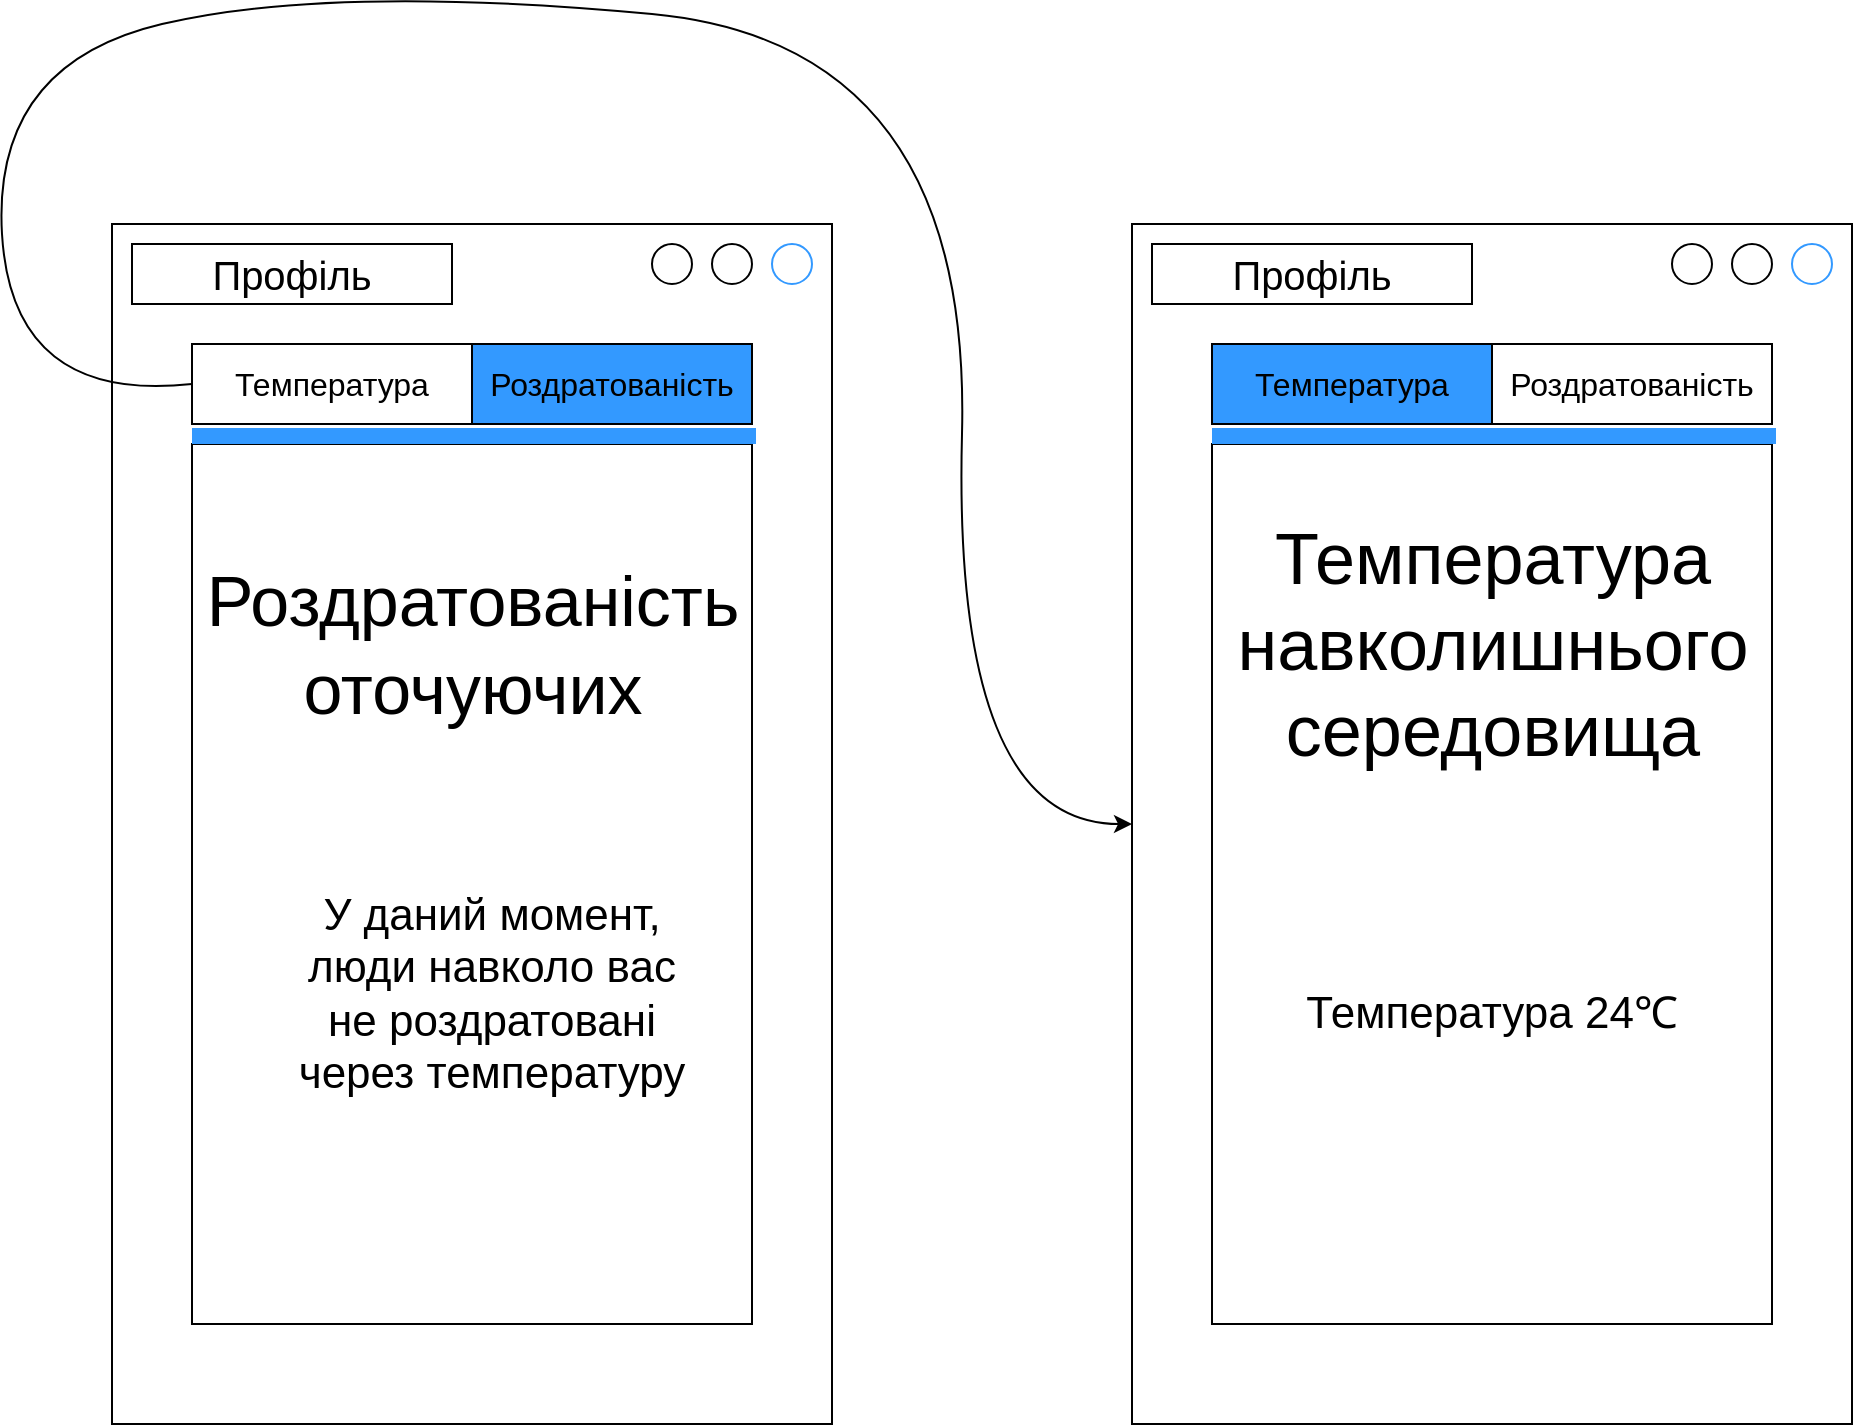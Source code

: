 <mxfile version="21.8.0" type="device">
  <diagram name="Страница — 1" id="ScLtDxasbSxd-riOsG_u">
    <mxGraphModel dx="4381" dy="-18" grid="1" gridSize="10" guides="1" tooltips="1" connect="1" arrows="1" fold="1" page="1" pageScale="1" pageWidth="827" pageHeight="1169" math="0" shadow="0">
      <root>
        <mxCell id="0" />
        <mxCell id="1" parent="0" />
        <mxCell id="WX2UYCiCcFjldHaah2Si-12" value="" style="rounded=0;whiteSpace=wrap;html=1;" vertex="1" parent="1">
          <mxGeometry x="-1900" y="2180" width="360" height="600" as="geometry" />
        </mxCell>
        <mxCell id="WX2UYCiCcFjldHaah2Si-13" value="" style="rounded=0;whiteSpace=wrap;html=1;" vertex="1" parent="1">
          <mxGeometry x="-1860" y="2290" width="280" height="440" as="geometry" />
        </mxCell>
        <mxCell id="WX2UYCiCcFjldHaah2Si-14" value="Температура навколишнього середовища" style="text;html=1;strokeColor=none;fillColor=none;align=center;verticalAlign=middle;whiteSpace=wrap;rounded=0;fontSize=36;" vertex="1" parent="1">
          <mxGeometry x="-1852.5" y="2310" width="265" height="160" as="geometry" />
        </mxCell>
        <mxCell id="WX2UYCiCcFjldHaah2Si-15" value="&lt;font style=&quot;font-size: 22px;&quot;&gt;Температура 24&lt;/font&gt;&lt;font style=&quot;font-size: 22px;&quot;&gt;℃&lt;/font&gt;" style="text;html=1;strokeColor=none;fillColor=none;align=center;verticalAlign=middle;whiteSpace=wrap;rounded=0;" vertex="1" parent="1">
          <mxGeometry x="-1820" y="2560" width="200" height="30" as="geometry" />
        </mxCell>
        <mxCell id="WX2UYCiCcFjldHaah2Si-16" value="&lt;font style=&quot;font-size: 16px;&quot;&gt;Температура&lt;/font&gt;" style="rounded=0;whiteSpace=wrap;html=1;fillColor=#3399FF;" vertex="1" parent="1">
          <mxGeometry x="-1860" y="2240" width="140" height="40" as="geometry" />
        </mxCell>
        <mxCell id="WX2UYCiCcFjldHaah2Si-17" value="&lt;font style=&quot;font-size: 16px;&quot;&gt;Роздратованість&lt;/font&gt;" style="rounded=0;whiteSpace=wrap;html=1;" vertex="1" parent="1">
          <mxGeometry x="-1720" y="2240" width="140" height="40" as="geometry" />
        </mxCell>
        <mxCell id="WX2UYCiCcFjldHaah2Si-18" value="" style="endArrow=none;html=1;rounded=0;strokeWidth=8;strokeColor=#3399FF;" edge="1" parent="1">
          <mxGeometry width="50" height="50" relative="1" as="geometry">
            <mxPoint x="-1578" y="2286" as="sourcePoint" />
            <mxPoint x="-1860" y="2286" as="targetPoint" />
          </mxGeometry>
        </mxCell>
        <mxCell id="WX2UYCiCcFjldHaah2Si-19" value="" style="ellipse;whiteSpace=wrap;html=1;" vertex="1" parent="1">
          <mxGeometry x="-1630" y="2190" width="20" height="20" as="geometry" />
        </mxCell>
        <mxCell id="WX2UYCiCcFjldHaah2Si-20" value="" style="ellipse;whiteSpace=wrap;html=1;" vertex="1" parent="1">
          <mxGeometry x="-1600" y="2190" width="20" height="20" as="geometry" />
        </mxCell>
        <mxCell id="WX2UYCiCcFjldHaah2Si-21" value="" style="ellipse;whiteSpace=wrap;html=1;strokeColor=#3399FF;" vertex="1" parent="1">
          <mxGeometry x="-1570" y="2190" width="20" height="20" as="geometry" />
        </mxCell>
        <mxCell id="WX2UYCiCcFjldHaah2Si-22" value="&lt;font style=&quot;font-size: 20px;&quot;&gt;Профіль&lt;/font&gt;" style="rounded=0;whiteSpace=wrap;html=1;" vertex="1" parent="1">
          <mxGeometry x="-1890" y="2190" width="160" height="30" as="geometry" />
        </mxCell>
        <mxCell id="WX2UYCiCcFjldHaah2Si-24" value="" style="rounded=0;whiteSpace=wrap;html=1;" vertex="1" parent="1">
          <mxGeometry x="-2410" y="2180" width="360" height="600" as="geometry" />
        </mxCell>
        <mxCell id="WX2UYCiCcFjldHaah2Si-25" value="" style="rounded=0;whiteSpace=wrap;html=1;" vertex="1" parent="1">
          <mxGeometry x="-2370" y="2290" width="280" height="440" as="geometry" />
        </mxCell>
        <mxCell id="WX2UYCiCcFjldHaah2Si-26" value="&lt;font style=&quot;font-size: 35px;&quot;&gt;Роздратованість оточуючих&lt;/font&gt;" style="text;html=1;strokeColor=none;fillColor=none;align=center;verticalAlign=middle;whiteSpace=wrap;rounded=0;fontSize=36;" vertex="1" parent="1">
          <mxGeometry x="-2362.5" y="2310" width="265" height="160" as="geometry" />
        </mxCell>
        <mxCell id="WX2UYCiCcFjldHaah2Si-27" value="&lt;font style=&quot;font-size: 16px;&quot;&gt;Температура&lt;/font&gt;" style="rounded=0;whiteSpace=wrap;html=1;fillColor=#FFFFFF;" vertex="1" parent="1">
          <mxGeometry x="-2370" y="2240" width="140" height="40" as="geometry" />
        </mxCell>
        <mxCell id="WX2UYCiCcFjldHaah2Si-28" value="&lt;font style=&quot;font-size: 16px;&quot;&gt;Роздратованість&lt;/font&gt;" style="rounded=0;whiteSpace=wrap;html=1;fillColor=#3399FF;" vertex="1" parent="1">
          <mxGeometry x="-2230" y="2240" width="140" height="40" as="geometry" />
        </mxCell>
        <mxCell id="WX2UYCiCcFjldHaah2Si-29" value="" style="endArrow=none;html=1;rounded=0;strokeWidth=8;strokeColor=#3399FF;" edge="1" parent="1">
          <mxGeometry width="50" height="50" relative="1" as="geometry">
            <mxPoint x="-2088" y="2286" as="sourcePoint" />
            <mxPoint x="-2370" y="2286" as="targetPoint" />
          </mxGeometry>
        </mxCell>
        <mxCell id="WX2UYCiCcFjldHaah2Si-30" value="&lt;span style=&quot;font-size: 22px;&quot;&gt;У даний момент, люди навколо вас не роздратовані через температуру&lt;/span&gt;" style="text;html=1;strokeColor=none;fillColor=none;align=center;verticalAlign=middle;whiteSpace=wrap;rounded=0;" vertex="1" parent="1">
          <mxGeometry x="-2320" y="2510" width="200" height="110" as="geometry" />
        </mxCell>
        <mxCell id="WX2UYCiCcFjldHaah2Si-31" value="" style="ellipse;whiteSpace=wrap;html=1;" vertex="1" parent="1">
          <mxGeometry x="-2140" y="2190" width="20" height="20" as="geometry" />
        </mxCell>
        <mxCell id="WX2UYCiCcFjldHaah2Si-32" value="" style="ellipse;whiteSpace=wrap;html=1;" vertex="1" parent="1">
          <mxGeometry x="-2110" y="2190" width="20" height="20" as="geometry" />
        </mxCell>
        <mxCell id="WX2UYCiCcFjldHaah2Si-33" value="" style="ellipse;whiteSpace=wrap;html=1;strokeColor=#3399FF;" vertex="1" parent="1">
          <mxGeometry x="-2080" y="2190" width="20" height="20" as="geometry" />
        </mxCell>
        <mxCell id="WX2UYCiCcFjldHaah2Si-34" value="&lt;font style=&quot;font-size: 20px;&quot;&gt;Профіль&lt;/font&gt;" style="rounded=0;whiteSpace=wrap;html=1;" vertex="1" parent="1">
          <mxGeometry x="-2400" y="2190" width="160" height="30" as="geometry" />
        </mxCell>
        <mxCell id="WX2UYCiCcFjldHaah2Si-36" value="" style="curved=1;endArrow=classic;html=1;rounded=0;exitX=0;exitY=0.5;exitDx=0;exitDy=0;entryX=0;entryY=0.5;entryDx=0;entryDy=0;" edge="1" parent="1" source="WX2UYCiCcFjldHaah2Si-27" target="WX2UYCiCcFjldHaah2Si-12">
          <mxGeometry width="50" height="50" relative="1" as="geometry">
            <mxPoint x="-1620" y="2410" as="sourcePoint" />
            <mxPoint x="-1920" y="2130" as="targetPoint" />
            <Array as="points">
              <mxPoint x="-2460" y="2270" />
              <mxPoint x="-2470" y="2100" />
              <mxPoint x="-2300" y="2060" />
              <mxPoint x="-1980" y="2090" />
              <mxPoint x="-1990" y="2480" />
            </Array>
          </mxGeometry>
        </mxCell>
      </root>
    </mxGraphModel>
  </diagram>
</mxfile>
